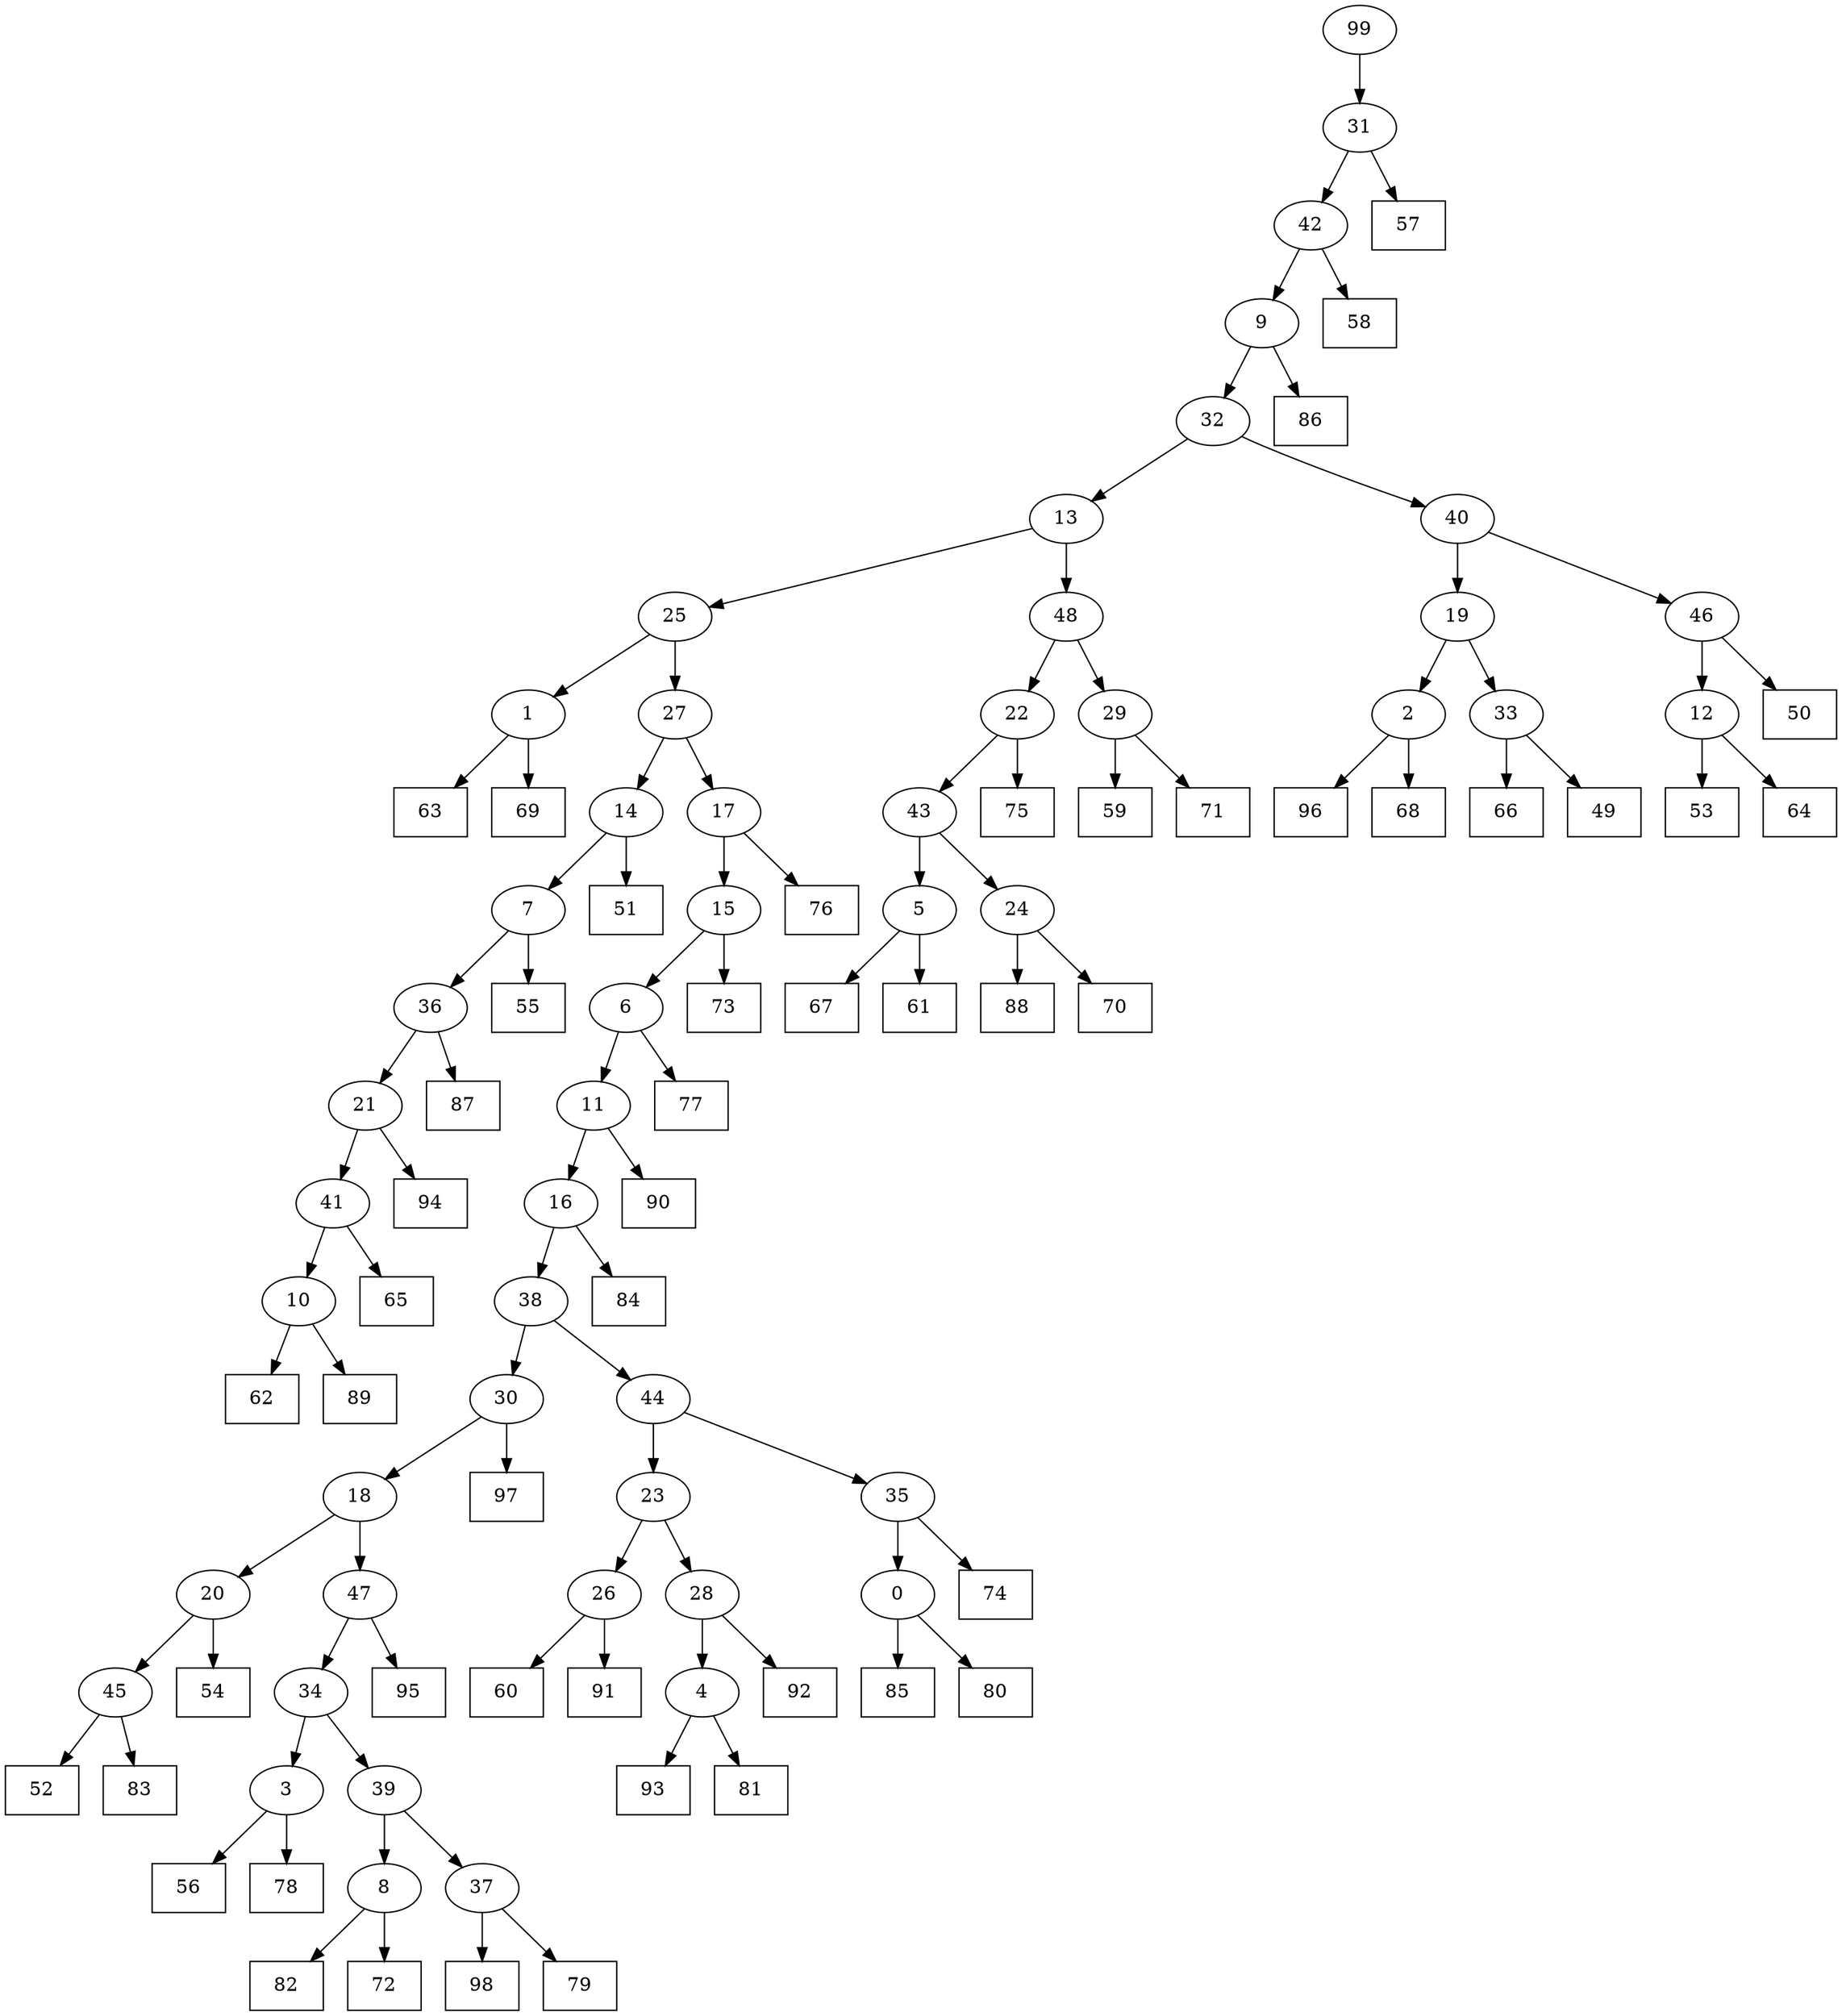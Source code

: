 digraph G {
0[label="0"];
1[label="1"];
2[label="2"];
3[label="3"];
4[label="4"];
5[label="5"];
6[label="6"];
7[label="7"];
8[label="8"];
9[label="9"];
10[label="10"];
11[label="11"];
12[label="12"];
13[label="13"];
14[label="14"];
15[label="15"];
16[label="16"];
17[label="17"];
18[label="18"];
19[label="19"];
20[label="20"];
21[label="21"];
22[label="22"];
23[label="23"];
24[label="24"];
25[label="25"];
26[label="26"];
27[label="27"];
28[label="28"];
29[label="29"];
30[label="30"];
31[label="31"];
32[label="32"];
33[label="33"];
34[label="34"];
35[label="35"];
36[label="36"];
37[label="37"];
38[label="38"];
39[label="39"];
40[label="40"];
41[label="41"];
42[label="42"];
43[label="43"];
44[label="44"];
45[label="45"];
46[label="46"];
47[label="47"];
48[label="48"];
49[shape=box,label="59"];
50[shape=box,label="96"];
51[shape=box,label="58"];
52[shape=box,label="87"];
53[shape=box,label="94"];
54[shape=box,label="75"];
55[shape=box,label="52"];
56[shape=box,label="62"];
57[shape=box,label="92"];
58[shape=box,label="85"];
59[shape=box,label="84"];
60[shape=box,label="57"];
61[shape=box,label="53"];
62[shape=box,label="68"];
63[shape=box,label="98"];
64[shape=box,label="73"];
65[shape=box,label="71"];
66[shape=box,label="97"];
67[shape=box,label="77"];
68[shape=box,label="76"];
69[shape=box,label="82"];
70[shape=box,label="54"];
71[shape=box,label="93"];
72[shape=box,label="80"];
73[shape=box,label="88"];
74[shape=box,label="51"];
75[shape=box,label="55"];
76[shape=box,label="63"];
77[shape=box,label="86"];
78[shape=box,label="74"];
79[shape=box,label="50"];
80[shape=box,label="72"];
81[shape=box,label="65"];
82[shape=box,label="95"];
83[shape=box,label="69"];
84[shape=box,label="64"];
85[shape=box,label="67"];
86[shape=box,label="60"];
87[shape=box,label="89"];
88[shape=box,label="70"];
89[shape=box,label="56"];
90[shape=box,label="91"];
91[shape=box,label="79"];
92[shape=box,label="81"];
93[shape=box,label="78"];
94[shape=box,label="66"];
95[shape=box,label="61"];
96[shape=box,label="90"];
97[shape=box,label="49"];
98[shape=box,label="83"];
99[label="99"];
37->63 ;
4->92 ;
16->59 ;
22->54 ;
1->83 ;
3->93 ;
9->77 ;
11->16 ;
12->61 ;
5->95 ;
30->18 ;
16->38 ;
20->70 ;
6->67 ;
18->20 ;
42->51 ;
38->30 ;
30->66 ;
27->14 ;
47->34 ;
31->60 ;
26->86 ;
40->19 ;
2->62 ;
14->7 ;
29->65 ;
8->80 ;
19->2 ;
14->74 ;
32->40 ;
22->43 ;
10->56 ;
33->97 ;
28->4 ;
32->13 ;
24->88 ;
99->31 ;
43->24 ;
11->96 ;
17->15 ;
41->10 ;
10->87 ;
15->64 ;
0->72 ;
45->55 ;
25->27 ;
27->17 ;
23->28 ;
28->57 ;
34->39 ;
24->73 ;
38->44 ;
13->48 ;
23->26 ;
26->90 ;
46->12 ;
12->84 ;
36->52 ;
4->71 ;
35->0 ;
34->3 ;
40->46 ;
46->79 ;
44->23 ;
48->29 ;
29->49 ;
44->35 ;
35->78 ;
21->41 ;
41->81 ;
21->53 ;
15->6 ;
6->11 ;
43->5 ;
5->85 ;
0->58 ;
47->82 ;
7->75 ;
19->33 ;
33->94 ;
20->45 ;
31->42 ;
3->89 ;
7->36 ;
36->21 ;
17->68 ;
39->8 ;
8->69 ;
18->47 ;
1->76 ;
45->98 ;
42->9 ;
9->32 ;
2->50 ;
13->25 ;
25->1 ;
48->22 ;
39->37 ;
37->91 ;
}
